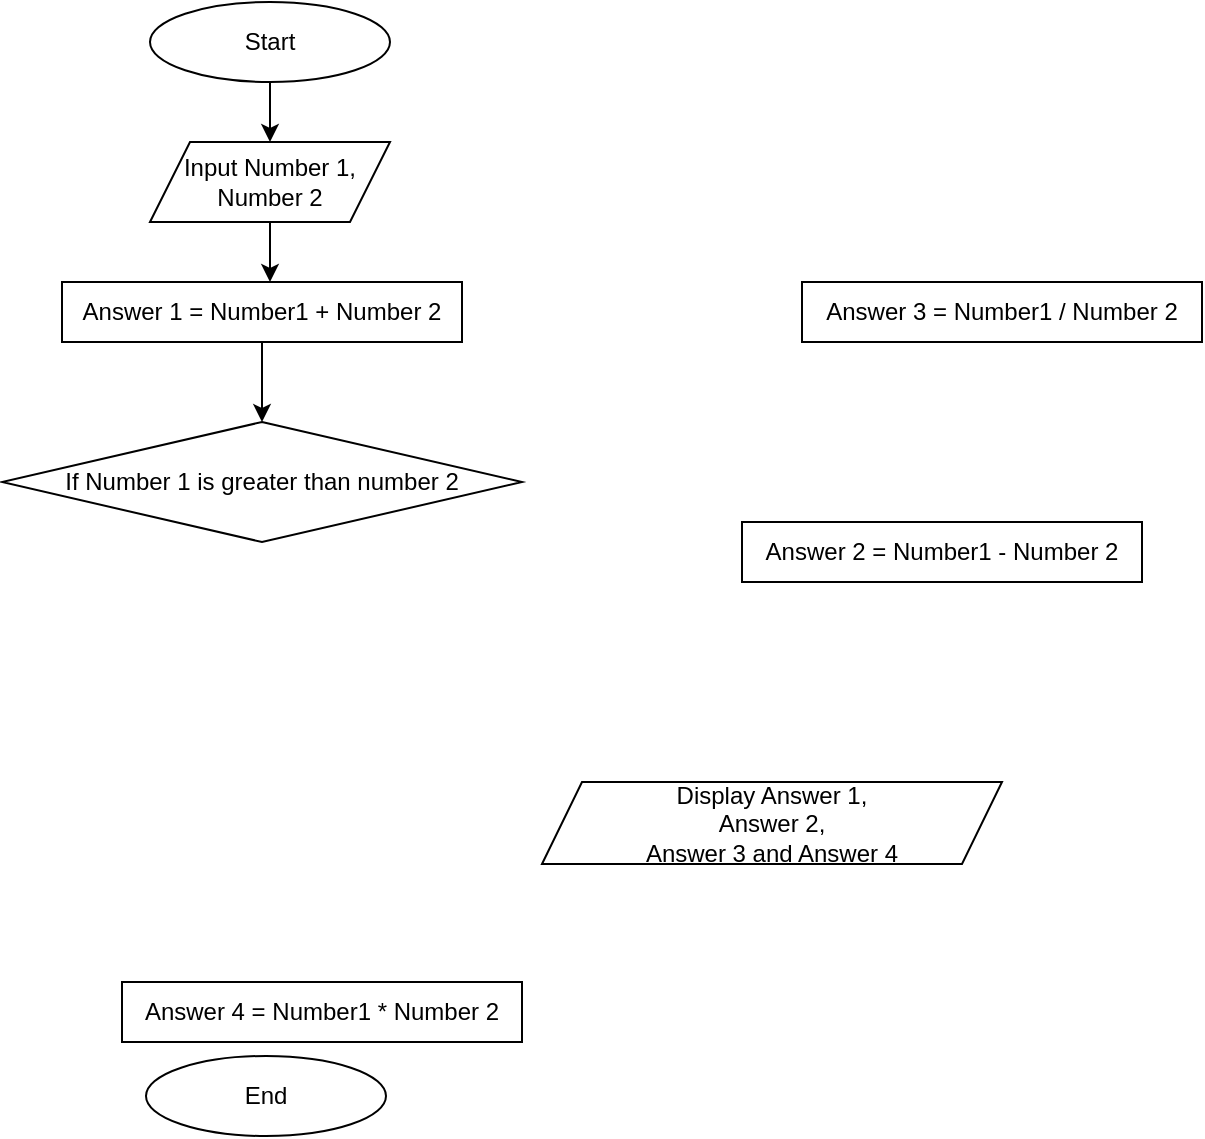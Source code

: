 <mxfile version="20.8.18" type="github">
  <diagram id="C5RBs43oDa-KdzZeNtuy" name="Page-1">
    <mxGraphModel dx="880" dy="427" grid="1" gridSize="10" guides="1" tooltips="1" connect="1" arrows="1" fold="1" page="1" pageScale="1" pageWidth="827" pageHeight="1169" math="0" shadow="0">
      <root>
        <mxCell id="WIyWlLk6GJQsqaUBKTNV-0" />
        <mxCell id="WIyWlLk6GJQsqaUBKTNV-1" parent="WIyWlLk6GJQsqaUBKTNV-0" />
        <mxCell id="RHoJOa1FBb7VlP-jwkgH-0" value="Start" style="ellipse;whiteSpace=wrap;html=1;" parent="WIyWlLk6GJQsqaUBKTNV-1" vertex="1">
          <mxGeometry x="294" y="20" width="120" height="40" as="geometry" />
        </mxCell>
        <mxCell id="RHoJOa1FBb7VlP-jwkgH-1" value="" style="endArrow=classic;html=1;rounded=0;exitX=0.5;exitY=1;exitDx=0;exitDy=0;entryX=0.5;entryY=0;entryDx=0;entryDy=0;" parent="WIyWlLk6GJQsqaUBKTNV-1" source="RHoJOa1FBb7VlP-jwkgH-0" target="RHoJOa1FBb7VlP-jwkgH-2" edge="1">
          <mxGeometry width="50" height="50" relative="1" as="geometry">
            <mxPoint x="530" y="260" as="sourcePoint" />
            <mxPoint x="550" y="90" as="targetPoint" />
          </mxGeometry>
        </mxCell>
        <mxCell id="RHoJOa1FBb7VlP-jwkgH-2" value="Input Number 1, Number 2" style="shape=parallelogram;perimeter=parallelogramPerimeter;whiteSpace=wrap;html=1;fixedSize=1;" parent="WIyWlLk6GJQsqaUBKTNV-1" vertex="1">
          <mxGeometry x="294" y="90" width="120" height="40" as="geometry" />
        </mxCell>
        <mxCell id="RHoJOa1FBb7VlP-jwkgH-3" value="Answer 1 = Number1 + Number 2" style="rounded=0;whiteSpace=wrap;html=1;" parent="WIyWlLk6GJQsqaUBKTNV-1" vertex="1">
          <mxGeometry x="250" y="160" width="200" height="30" as="geometry" />
        </mxCell>
        <mxCell id="RHoJOa1FBb7VlP-jwkgH-5" value="" style="endArrow=classic;html=1;rounded=0;exitX=0.5;exitY=1;exitDx=0;exitDy=0;" parent="WIyWlLk6GJQsqaUBKTNV-1" source="RHoJOa1FBb7VlP-jwkgH-2" edge="1">
          <mxGeometry width="50" height="50" relative="1" as="geometry">
            <mxPoint x="353.5" y="140" as="sourcePoint" />
            <mxPoint x="354" y="160" as="targetPoint" />
          </mxGeometry>
        </mxCell>
        <mxCell id="RHoJOa1FBb7VlP-jwkgH-7" value="Answer 3 = Number1 / Number 2" style="rounded=0;whiteSpace=wrap;html=1;" parent="WIyWlLk6GJQsqaUBKTNV-1" vertex="1">
          <mxGeometry x="620" y="160" width="200" height="30" as="geometry" />
        </mxCell>
        <mxCell id="RHoJOa1FBb7VlP-jwkgH-8" value="Answer 4 = Number1 * Number 2" style="rounded=0;whiteSpace=wrap;html=1;" parent="WIyWlLk6GJQsqaUBKTNV-1" vertex="1">
          <mxGeometry x="280" y="510" width="200" height="30" as="geometry" />
        </mxCell>
        <mxCell id="RHoJOa1FBb7VlP-jwkgH-6" value="Answer 2 = Number1 - Number 2" style="rounded=0;whiteSpace=wrap;html=1;" parent="WIyWlLk6GJQsqaUBKTNV-1" vertex="1">
          <mxGeometry x="590" y="280" width="200" height="30" as="geometry" />
        </mxCell>
        <mxCell id="RHoJOa1FBb7VlP-jwkgH-14" value="" style="endArrow=classic;html=1;rounded=0;exitX=0.5;exitY=1;exitDx=0;exitDy=0;" parent="WIyWlLk6GJQsqaUBKTNV-1" edge="1" target="S_oxWbx470GBVOAVDv73-0" source="RHoJOa1FBb7VlP-jwkgH-3">
          <mxGeometry width="50" height="50" relative="1" as="geometry">
            <mxPoint x="350" y="290" as="sourcePoint" />
            <mxPoint x="350" y="230" as="targetPoint" />
          </mxGeometry>
        </mxCell>
        <mxCell id="RHoJOa1FBb7VlP-jwkgH-18" value="Display Answer 1, &lt;br&gt;Answer 2, &lt;br&gt;Answer 3 and Answer 4" style="shape=parallelogram;perimeter=parallelogramPerimeter;whiteSpace=wrap;html=1;fixedSize=1;" parent="WIyWlLk6GJQsqaUBKTNV-1" vertex="1">
          <mxGeometry x="490" y="410" width="230" height="41" as="geometry" />
        </mxCell>
        <mxCell id="RHoJOa1FBb7VlP-jwkgH-20" value="End" style="ellipse;whiteSpace=wrap;html=1;" parent="WIyWlLk6GJQsqaUBKTNV-1" vertex="1">
          <mxGeometry x="292" y="547" width="120" height="40" as="geometry" />
        </mxCell>
        <mxCell id="S_oxWbx470GBVOAVDv73-0" value="If Number 1 is greater than number 2" style="rhombus;whiteSpace=wrap;html=1;" vertex="1" parent="WIyWlLk6GJQsqaUBKTNV-1">
          <mxGeometry x="220" y="230" width="260" height="60" as="geometry" />
        </mxCell>
      </root>
    </mxGraphModel>
  </diagram>
</mxfile>
